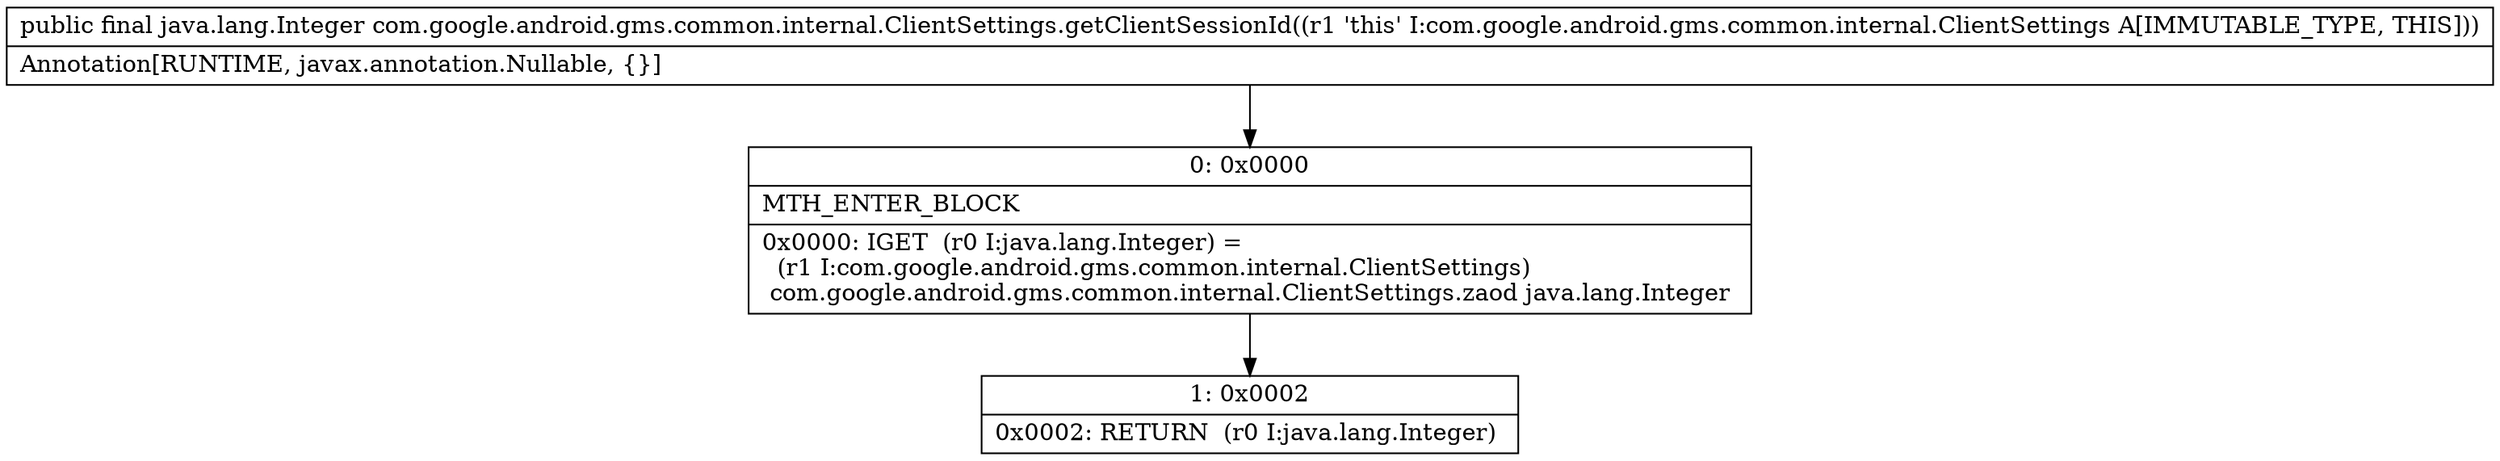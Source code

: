 digraph "CFG forcom.google.android.gms.common.internal.ClientSettings.getClientSessionId()Ljava\/lang\/Integer;" {
Node_0 [shape=record,label="{0\:\ 0x0000|MTH_ENTER_BLOCK\l|0x0000: IGET  (r0 I:java.lang.Integer) = \l  (r1 I:com.google.android.gms.common.internal.ClientSettings)\l com.google.android.gms.common.internal.ClientSettings.zaod java.lang.Integer \l}"];
Node_1 [shape=record,label="{1\:\ 0x0002|0x0002: RETURN  (r0 I:java.lang.Integer) \l}"];
MethodNode[shape=record,label="{public final java.lang.Integer com.google.android.gms.common.internal.ClientSettings.getClientSessionId((r1 'this' I:com.google.android.gms.common.internal.ClientSettings A[IMMUTABLE_TYPE, THIS]))  | Annotation[RUNTIME, javax.annotation.Nullable, \{\}]\l}"];
MethodNode -> Node_0;
Node_0 -> Node_1;
}

